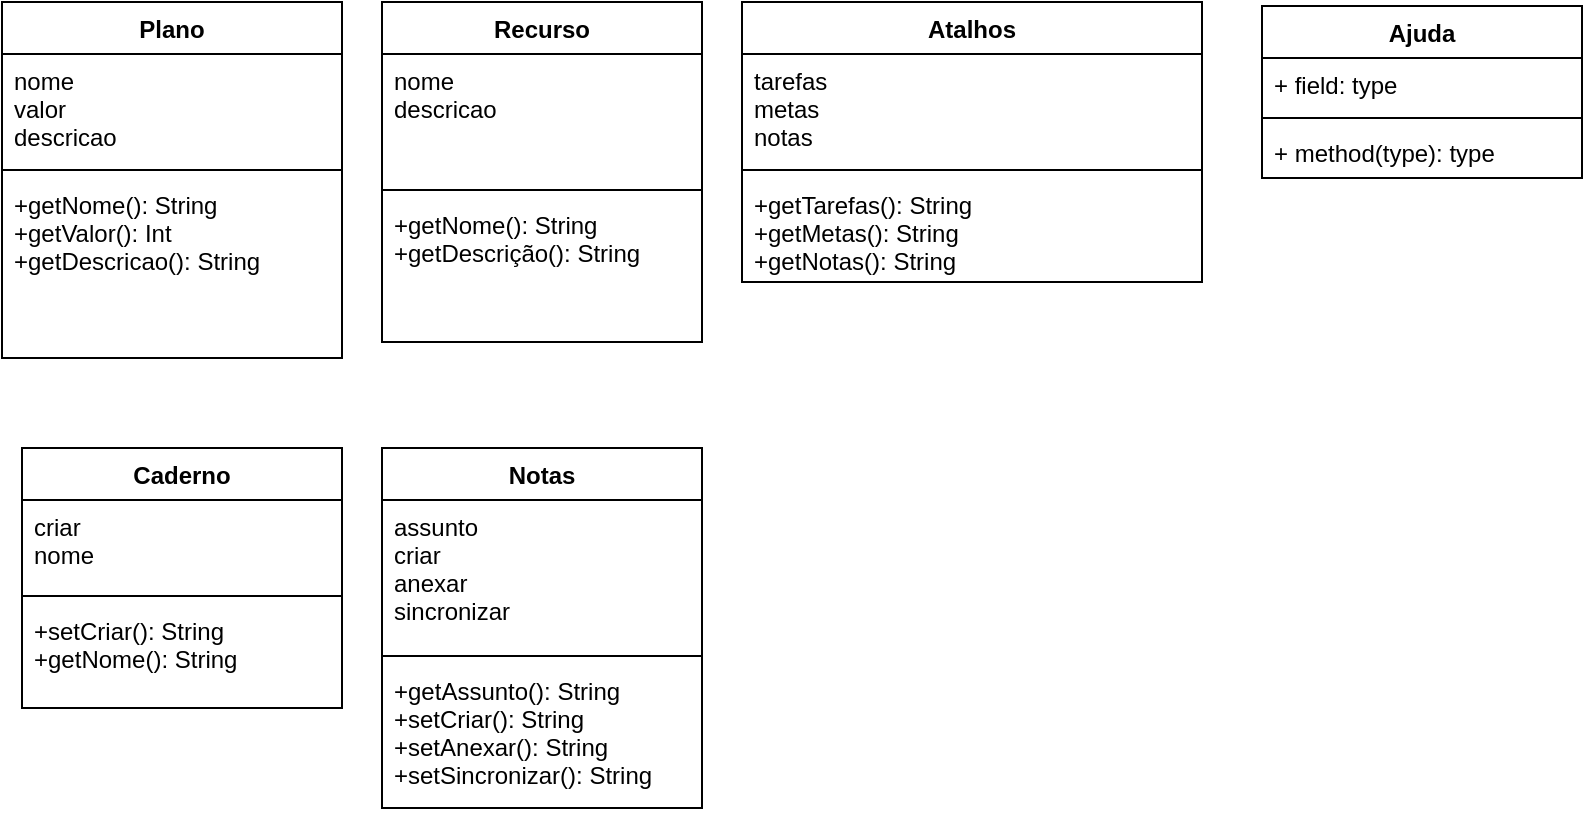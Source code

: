 <mxfile version="10.7.3" type="device"><diagram id="W8WvUbn_69Y37tZnzHvu" name="Page-1"><mxGraphModel dx="840" dy="435" grid="1" gridSize="10" guides="1" tooltips="1" connect="1" arrows="1" fold="1" page="1" pageScale="1" pageWidth="827" pageHeight="1169" math="0" shadow="0"><root><mxCell id="0"/><mxCell id="1" parent="0"/><mxCell id="rGP2rSANMkk9NeHa24p5-1" value="Plano&#10;&#10;&#10;" style="swimlane;fontStyle=1;align=center;verticalAlign=top;childLayout=stackLayout;horizontal=1;startSize=26;horizontalStack=0;resizeParent=1;resizeParentMax=0;resizeLast=0;collapsible=1;marginBottom=0;" vertex="1" parent="1"><mxGeometry x="10" y="400" width="170" height="178" as="geometry"><mxRectangle x="80" y="400" width="60" height="26" as="alternateBounds"/></mxGeometry></mxCell><mxCell id="rGP2rSANMkk9NeHa24p5-2" value="nome&#10;valor&#10;descricao&#10;&#10;&#10;" style="text;strokeColor=none;fillColor=none;align=left;verticalAlign=top;spacingLeft=4;spacingRight=4;overflow=hidden;rotatable=0;points=[[0,0.5],[1,0.5]];portConstraint=eastwest;" vertex="1" parent="rGP2rSANMkk9NeHa24p5-1"><mxGeometry y="26" width="170" height="54" as="geometry"/></mxCell><mxCell id="rGP2rSANMkk9NeHa24p5-3" value="" style="line;strokeWidth=1;fillColor=none;align=left;verticalAlign=middle;spacingTop=-1;spacingLeft=3;spacingRight=3;rotatable=0;labelPosition=right;points=[];portConstraint=eastwest;" vertex="1" parent="rGP2rSANMkk9NeHa24p5-1"><mxGeometry y="80" width="170" height="8" as="geometry"/></mxCell><mxCell id="rGP2rSANMkk9NeHa24p5-4" value="+getNome(): String&#10;+getValor(): Int&#10;+getDescricao(): String&#10;" style="text;strokeColor=none;fillColor=none;align=left;verticalAlign=top;spacingLeft=4;spacingRight=4;overflow=hidden;rotatable=0;points=[[0,0.5],[1,0.5]];portConstraint=eastwest;" vertex="1" parent="rGP2rSANMkk9NeHa24p5-1"><mxGeometry y="88" width="170" height="90" as="geometry"/></mxCell><mxCell id="rGP2rSANMkk9NeHa24p5-5" value="Recurso&#10;&#10;&#10;" style="swimlane;fontStyle=1;align=center;verticalAlign=top;childLayout=stackLayout;horizontal=1;startSize=26;horizontalStack=0;resizeParent=1;resizeParentMax=0;resizeLast=0;collapsible=1;marginBottom=0;" vertex="1" parent="1"><mxGeometry x="200" y="400" width="160" height="170" as="geometry"/></mxCell><mxCell id="rGP2rSANMkk9NeHa24p5-6" value="nome&#10;descricao&#10;" style="text;strokeColor=none;fillColor=none;align=left;verticalAlign=top;spacingLeft=4;spacingRight=4;overflow=hidden;rotatable=0;points=[[0,0.5],[1,0.5]];portConstraint=eastwest;" vertex="1" parent="rGP2rSANMkk9NeHa24p5-5"><mxGeometry y="26" width="160" height="64" as="geometry"/></mxCell><mxCell id="rGP2rSANMkk9NeHa24p5-7" value="" style="line;strokeWidth=1;fillColor=none;align=left;verticalAlign=middle;spacingTop=-1;spacingLeft=3;spacingRight=3;rotatable=0;labelPosition=right;points=[];portConstraint=eastwest;" vertex="1" parent="rGP2rSANMkk9NeHa24p5-5"><mxGeometry y="90" width="160" height="8" as="geometry"/></mxCell><mxCell id="rGP2rSANMkk9NeHa24p5-8" value="+getNome(): String&#10;+getDescrição(): String&#10;" style="text;strokeColor=none;fillColor=none;align=left;verticalAlign=top;spacingLeft=4;spacingRight=4;overflow=hidden;rotatable=0;points=[[0,0.5],[1,0.5]];portConstraint=eastwest;" vertex="1" parent="rGP2rSANMkk9NeHa24p5-5"><mxGeometry y="98" width="160" height="72" as="geometry"/></mxCell><mxCell id="rGP2rSANMkk9NeHa24p5-9" value="Ajuda&#10;&#10;" style="swimlane;fontStyle=1;align=center;verticalAlign=top;childLayout=stackLayout;horizontal=1;startSize=26;horizontalStack=0;resizeParent=1;resizeParentMax=0;resizeLast=0;collapsible=1;marginBottom=0;" vertex="1" parent="1"><mxGeometry x="640" y="402" width="160" height="86" as="geometry"/></mxCell><mxCell id="rGP2rSANMkk9NeHa24p5-10" value="+ field: type" style="text;strokeColor=none;fillColor=none;align=left;verticalAlign=top;spacingLeft=4;spacingRight=4;overflow=hidden;rotatable=0;points=[[0,0.5],[1,0.5]];portConstraint=eastwest;" vertex="1" parent="rGP2rSANMkk9NeHa24p5-9"><mxGeometry y="26" width="160" height="26" as="geometry"/></mxCell><mxCell id="rGP2rSANMkk9NeHa24p5-11" value="" style="line;strokeWidth=1;fillColor=none;align=left;verticalAlign=middle;spacingTop=-1;spacingLeft=3;spacingRight=3;rotatable=0;labelPosition=right;points=[];portConstraint=eastwest;" vertex="1" parent="rGP2rSANMkk9NeHa24p5-9"><mxGeometry y="52" width="160" height="8" as="geometry"/></mxCell><mxCell id="rGP2rSANMkk9NeHa24p5-12" value="+ method(type): type" style="text;strokeColor=none;fillColor=none;align=left;verticalAlign=top;spacingLeft=4;spacingRight=4;overflow=hidden;rotatable=0;points=[[0,0.5],[1,0.5]];portConstraint=eastwest;" vertex="1" parent="rGP2rSANMkk9NeHa24p5-9"><mxGeometry y="60" width="160" height="26" as="geometry"/></mxCell><mxCell id="rGP2rSANMkk9NeHa24p5-16" value="Atalhos" style="swimlane;fontStyle=1;align=center;verticalAlign=top;childLayout=stackLayout;horizontal=1;startSize=26;horizontalStack=0;resizeParent=1;resizeParentMax=0;resizeLast=0;collapsible=1;marginBottom=0;" vertex="1" parent="1"><mxGeometry x="380" y="400" width="230" height="140" as="geometry"/></mxCell><mxCell id="rGP2rSANMkk9NeHa24p5-17" value="tarefas&#10;metas&#10;notas&#10;" style="text;strokeColor=none;fillColor=none;align=left;verticalAlign=top;spacingLeft=4;spacingRight=4;overflow=hidden;rotatable=0;points=[[0,0.5],[1,0.5]];portConstraint=eastwest;" vertex="1" parent="rGP2rSANMkk9NeHa24p5-16"><mxGeometry y="26" width="230" height="54" as="geometry"/></mxCell><mxCell id="rGP2rSANMkk9NeHa24p5-18" value="" style="line;strokeWidth=1;fillColor=none;align=left;verticalAlign=middle;spacingTop=-1;spacingLeft=3;spacingRight=3;rotatable=0;labelPosition=right;points=[];portConstraint=eastwest;" vertex="1" parent="rGP2rSANMkk9NeHa24p5-16"><mxGeometry y="80" width="230" height="8" as="geometry"/></mxCell><mxCell id="rGP2rSANMkk9NeHa24p5-19" value="+getTarefas(): String&#10;+getMetas(): String&#10;+getNotas(): String&#10;" style="text;strokeColor=none;fillColor=none;align=left;verticalAlign=top;spacingLeft=4;spacingRight=4;overflow=hidden;rotatable=0;points=[[0,0.5],[1,0.5]];portConstraint=eastwest;" vertex="1" parent="rGP2rSANMkk9NeHa24p5-16"><mxGeometry y="88" width="230" height="52" as="geometry"/></mxCell><mxCell id="rGP2rSANMkk9NeHa24p5-20" value="Caderno&#10;&#10;" style="swimlane;fontStyle=1;align=center;verticalAlign=top;childLayout=stackLayout;horizontal=1;startSize=26;horizontalStack=0;resizeParent=1;resizeParentMax=0;resizeLast=0;collapsible=1;marginBottom=0;" vertex="1" parent="1"><mxGeometry x="20" y="623" width="160" height="130" as="geometry"/></mxCell><mxCell id="rGP2rSANMkk9NeHa24p5-21" value="criar&#10;nome" style="text;strokeColor=none;fillColor=none;align=left;verticalAlign=top;spacingLeft=4;spacingRight=4;overflow=hidden;rotatable=0;points=[[0,0.5],[1,0.5]];portConstraint=eastwest;" vertex="1" parent="rGP2rSANMkk9NeHa24p5-20"><mxGeometry y="26" width="160" height="44" as="geometry"/></mxCell><mxCell id="rGP2rSANMkk9NeHa24p5-22" value="" style="line;strokeWidth=1;fillColor=none;align=left;verticalAlign=middle;spacingTop=-1;spacingLeft=3;spacingRight=3;rotatable=0;labelPosition=right;points=[];portConstraint=eastwest;" vertex="1" parent="rGP2rSANMkk9NeHa24p5-20"><mxGeometry y="70" width="160" height="8" as="geometry"/></mxCell><mxCell id="rGP2rSANMkk9NeHa24p5-23" value="+setCriar(): String&#10;+getNome(): String" style="text;strokeColor=none;fillColor=none;align=left;verticalAlign=top;spacingLeft=4;spacingRight=4;overflow=hidden;rotatable=0;points=[[0,0.5],[1,0.5]];portConstraint=eastwest;" vertex="1" parent="rGP2rSANMkk9NeHa24p5-20"><mxGeometry y="78" width="160" height="52" as="geometry"/></mxCell><mxCell id="rGP2rSANMkk9NeHa24p5-24" value="Notas" style="swimlane;fontStyle=1;align=center;verticalAlign=top;childLayout=stackLayout;horizontal=1;startSize=26;horizontalStack=0;resizeParent=1;resizeParentMax=0;resizeLast=0;collapsible=1;marginBottom=0;" vertex="1" parent="1"><mxGeometry x="200" y="623" width="160" height="180" as="geometry"/></mxCell><mxCell id="rGP2rSANMkk9NeHa24p5-25" value="assunto&#10;criar&#10;anexar&#10;sincronizar&#10;" style="text;strokeColor=none;fillColor=none;align=left;verticalAlign=top;spacingLeft=4;spacingRight=4;overflow=hidden;rotatable=0;points=[[0,0.5],[1,0.5]];portConstraint=eastwest;" vertex="1" parent="rGP2rSANMkk9NeHa24p5-24"><mxGeometry y="26" width="160" height="74" as="geometry"/></mxCell><mxCell id="rGP2rSANMkk9NeHa24p5-26" value="" style="line;strokeWidth=1;fillColor=none;align=left;verticalAlign=middle;spacingTop=-1;spacingLeft=3;spacingRight=3;rotatable=0;labelPosition=right;points=[];portConstraint=eastwest;" vertex="1" parent="rGP2rSANMkk9NeHa24p5-24"><mxGeometry y="100" width="160" height="8" as="geometry"/></mxCell><mxCell id="rGP2rSANMkk9NeHa24p5-27" value="+getAssunto(): String&#10;+setCriar(): String&#10;+setAnexar(): String&#10;+setSincronizar(): String&#10;&#10;" style="text;strokeColor=none;fillColor=none;align=left;verticalAlign=top;spacingLeft=4;spacingRight=4;overflow=hidden;rotatable=0;points=[[0,0.5],[1,0.5]];portConstraint=eastwest;" vertex="1" parent="rGP2rSANMkk9NeHa24p5-24"><mxGeometry y="108" width="160" height="72" as="geometry"/></mxCell></root></mxGraphModel></diagram></mxfile>